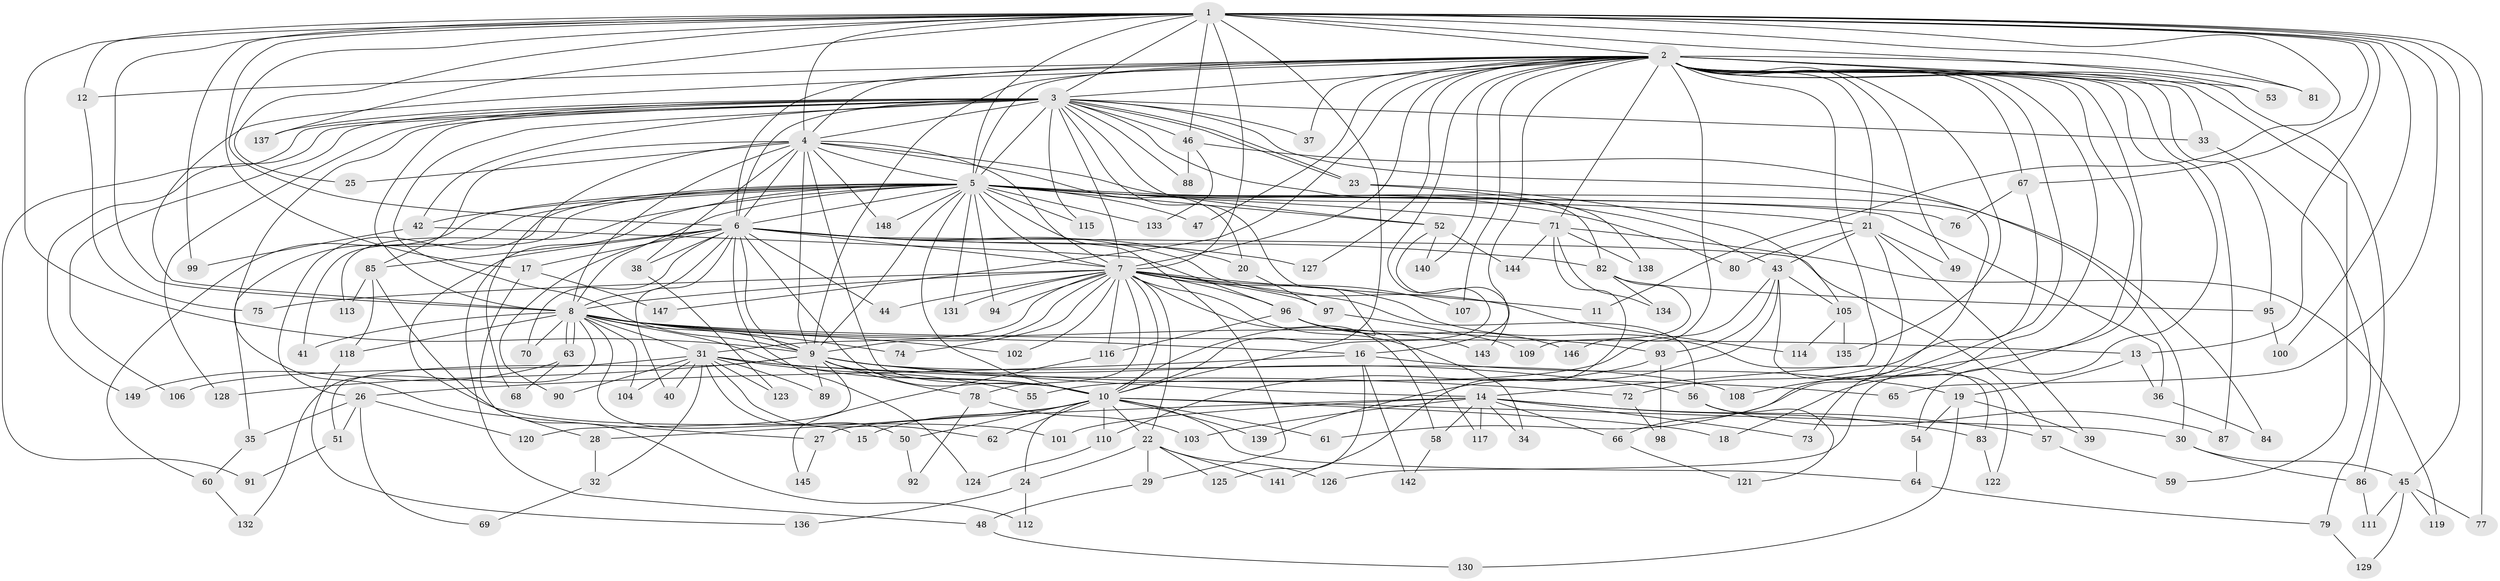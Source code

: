// Generated by graph-tools (version 1.1) at 2025/43/03/09/25 04:43:37]
// undirected, 149 vertices, 323 edges
graph export_dot {
graph [start="1"]
  node [color=gray90,style=filled];
  1;
  2;
  3;
  4;
  5;
  6;
  7;
  8;
  9;
  10;
  11;
  12;
  13;
  14;
  15;
  16;
  17;
  18;
  19;
  20;
  21;
  22;
  23;
  24;
  25;
  26;
  27;
  28;
  29;
  30;
  31;
  32;
  33;
  34;
  35;
  36;
  37;
  38;
  39;
  40;
  41;
  42;
  43;
  44;
  45;
  46;
  47;
  48;
  49;
  50;
  51;
  52;
  53;
  54;
  55;
  56;
  57;
  58;
  59;
  60;
  61;
  62;
  63;
  64;
  65;
  66;
  67;
  68;
  69;
  70;
  71;
  72;
  73;
  74;
  75;
  76;
  77;
  78;
  79;
  80;
  81;
  82;
  83;
  84;
  85;
  86;
  87;
  88;
  89;
  90;
  91;
  92;
  93;
  94;
  95;
  96;
  97;
  98;
  99;
  100;
  101;
  102;
  103;
  104;
  105;
  106;
  107;
  108;
  109;
  110;
  111;
  112;
  113;
  114;
  115;
  116;
  117;
  118;
  119;
  120;
  121;
  122;
  123;
  124;
  125;
  126;
  127;
  128;
  129;
  130;
  131;
  132;
  133;
  134;
  135;
  136;
  137;
  138;
  139;
  140;
  141;
  142;
  143;
  144;
  145;
  146;
  147;
  148;
  149;
  1 -- 2;
  1 -- 3;
  1 -- 4;
  1 -- 5;
  1 -- 6;
  1 -- 7;
  1 -- 8;
  1 -- 9;
  1 -- 10;
  1 -- 11;
  1 -- 12;
  1 -- 13;
  1 -- 17;
  1 -- 25;
  1 -- 45;
  1 -- 46;
  1 -- 53;
  1 -- 65;
  1 -- 67;
  1 -- 77;
  1 -- 81;
  1 -- 99;
  1 -- 100;
  1 -- 137;
  2 -- 3;
  2 -- 4;
  2 -- 5;
  2 -- 6;
  2 -- 7;
  2 -- 8;
  2 -- 9;
  2 -- 10;
  2 -- 12;
  2 -- 14;
  2 -- 16;
  2 -- 18;
  2 -- 21;
  2 -- 33;
  2 -- 37;
  2 -- 47;
  2 -- 49;
  2 -- 53;
  2 -- 54;
  2 -- 59;
  2 -- 61;
  2 -- 67;
  2 -- 71;
  2 -- 81;
  2 -- 86;
  2 -- 87;
  2 -- 95;
  2 -- 107;
  2 -- 108;
  2 -- 126;
  2 -- 127;
  2 -- 135;
  2 -- 140;
  2 -- 146;
  2 -- 147;
  3 -- 4;
  3 -- 5;
  3 -- 6;
  3 -- 7;
  3 -- 8;
  3 -- 9;
  3 -- 10;
  3 -- 23;
  3 -- 23;
  3 -- 27;
  3 -- 30;
  3 -- 33;
  3 -- 37;
  3 -- 42;
  3 -- 46;
  3 -- 52;
  3 -- 82;
  3 -- 88;
  3 -- 91;
  3 -- 106;
  3 -- 115;
  3 -- 128;
  3 -- 137;
  3 -- 149;
  4 -- 5;
  4 -- 6;
  4 -- 7;
  4 -- 8;
  4 -- 9;
  4 -- 10;
  4 -- 20;
  4 -- 25;
  4 -- 38;
  4 -- 68;
  4 -- 73;
  4 -- 85;
  4 -- 148;
  5 -- 6;
  5 -- 7;
  5 -- 8;
  5 -- 9;
  5 -- 10;
  5 -- 21;
  5 -- 26;
  5 -- 29;
  5 -- 35;
  5 -- 36;
  5 -- 41;
  5 -- 42;
  5 -- 43;
  5 -- 47;
  5 -- 52;
  5 -- 60;
  5 -- 71;
  5 -- 76;
  5 -- 80;
  5 -- 94;
  5 -- 101;
  5 -- 113;
  5 -- 115;
  5 -- 131;
  5 -- 133;
  5 -- 148;
  6 -- 7;
  6 -- 8;
  6 -- 9;
  6 -- 10;
  6 -- 17;
  6 -- 20;
  6 -- 38;
  6 -- 40;
  6 -- 44;
  6 -- 48;
  6 -- 57;
  6 -- 70;
  6 -- 82;
  6 -- 85;
  6 -- 90;
  6 -- 114;
  6 -- 124;
  6 -- 127;
  7 -- 8;
  7 -- 9;
  7 -- 10;
  7 -- 11;
  7 -- 22;
  7 -- 31;
  7 -- 34;
  7 -- 44;
  7 -- 56;
  7 -- 58;
  7 -- 74;
  7 -- 75;
  7 -- 78;
  7 -- 83;
  7 -- 94;
  7 -- 96;
  7 -- 97;
  7 -- 102;
  7 -- 107;
  7 -- 116;
  7 -- 131;
  8 -- 9;
  8 -- 10;
  8 -- 13;
  8 -- 15;
  8 -- 16;
  8 -- 31;
  8 -- 41;
  8 -- 63;
  8 -- 63;
  8 -- 70;
  8 -- 74;
  8 -- 93;
  8 -- 102;
  8 -- 104;
  8 -- 118;
  8 -- 132;
  9 -- 10;
  9 -- 14;
  9 -- 51;
  9 -- 65;
  9 -- 78;
  9 -- 89;
  9 -- 108;
  9 -- 120;
  9 -- 128;
  10 -- 15;
  10 -- 18;
  10 -- 22;
  10 -- 24;
  10 -- 28;
  10 -- 30;
  10 -- 50;
  10 -- 61;
  10 -- 62;
  10 -- 64;
  10 -- 110;
  10 -- 139;
  12 -- 75;
  13 -- 19;
  13 -- 36;
  14 -- 27;
  14 -- 34;
  14 -- 57;
  14 -- 58;
  14 -- 66;
  14 -- 73;
  14 -- 83;
  14 -- 101;
  14 -- 103;
  14 -- 117;
  16 -- 19;
  16 -- 26;
  16 -- 125;
  16 -- 142;
  17 -- 28;
  17 -- 147;
  19 -- 39;
  19 -- 54;
  19 -- 130;
  20 -- 97;
  21 -- 39;
  21 -- 43;
  21 -- 49;
  21 -- 66;
  21 -- 80;
  22 -- 24;
  22 -- 29;
  22 -- 125;
  22 -- 126;
  22 -- 141;
  23 -- 105;
  23 -- 138;
  24 -- 112;
  24 -- 136;
  26 -- 35;
  26 -- 51;
  26 -- 69;
  26 -- 120;
  27 -- 145;
  28 -- 32;
  29 -- 48;
  30 -- 45;
  30 -- 86;
  31 -- 32;
  31 -- 40;
  31 -- 50;
  31 -- 55;
  31 -- 56;
  31 -- 62;
  31 -- 72;
  31 -- 89;
  31 -- 90;
  31 -- 104;
  31 -- 106;
  31 -- 123;
  32 -- 69;
  33 -- 79;
  35 -- 60;
  36 -- 84;
  38 -- 123;
  42 -- 96;
  42 -- 99;
  43 -- 55;
  43 -- 93;
  43 -- 105;
  43 -- 122;
  43 -- 139;
  45 -- 77;
  45 -- 111;
  45 -- 119;
  45 -- 129;
  46 -- 84;
  46 -- 88;
  46 -- 133;
  48 -- 130;
  50 -- 92;
  51 -- 91;
  52 -- 140;
  52 -- 143;
  52 -- 144;
  54 -- 64;
  56 -- 87;
  56 -- 121;
  57 -- 59;
  58 -- 142;
  60 -- 132;
  63 -- 68;
  63 -- 149;
  64 -- 79;
  66 -- 121;
  67 -- 72;
  67 -- 76;
  71 -- 119;
  71 -- 134;
  71 -- 138;
  71 -- 141;
  71 -- 144;
  72 -- 98;
  78 -- 92;
  78 -- 103;
  79 -- 129;
  82 -- 95;
  82 -- 109;
  82 -- 134;
  83 -- 122;
  85 -- 112;
  85 -- 113;
  85 -- 118;
  86 -- 111;
  93 -- 98;
  93 -- 110;
  95 -- 100;
  96 -- 116;
  96 -- 117;
  96 -- 143;
  96 -- 146;
  97 -- 109;
  105 -- 114;
  105 -- 135;
  110 -- 124;
  116 -- 145;
  118 -- 136;
}
